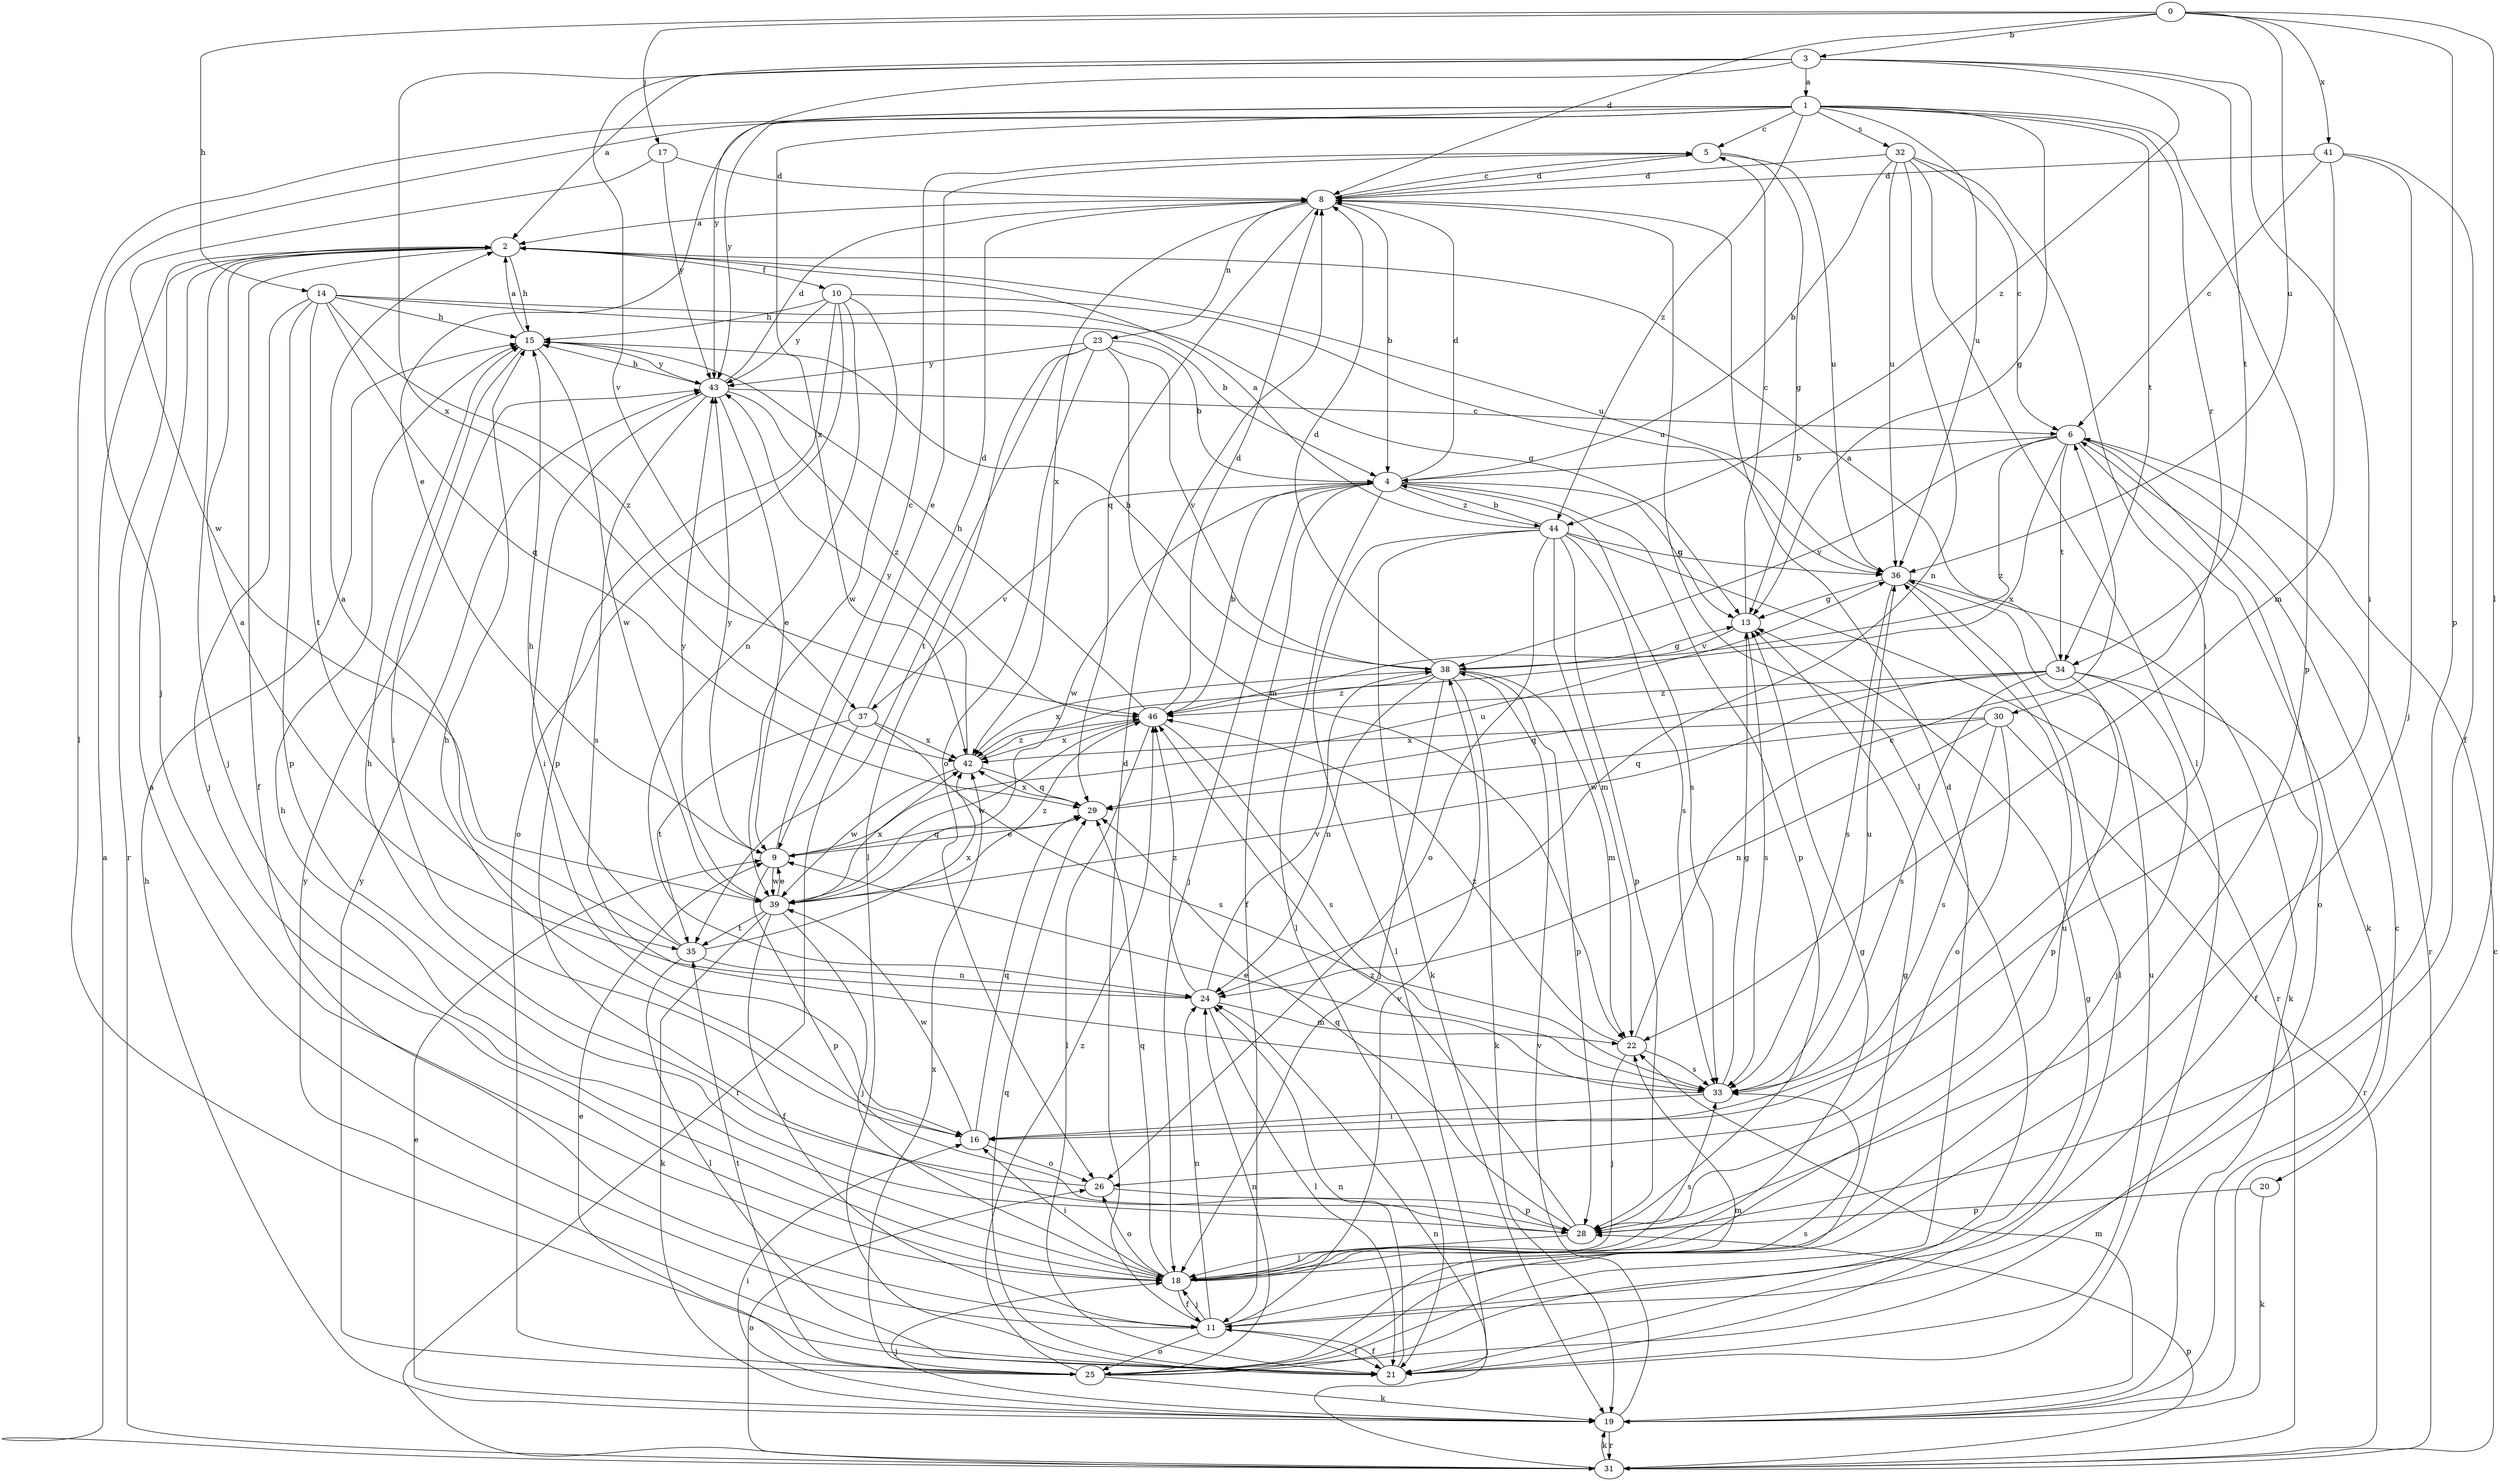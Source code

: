 strict digraph  {
0;
1;
2;
3;
4;
5;
6;
8;
9;
10;
11;
13;
14;
15;
16;
17;
18;
19;
20;
21;
22;
23;
24;
25;
26;
28;
29;
30;
31;
32;
33;
34;
35;
36;
37;
38;
39;
41;
42;
43;
44;
46;
0 -> 3  [label=b];
0 -> 8  [label=d];
0 -> 14  [label=h];
0 -> 17  [label=j];
0 -> 20  [label=l];
0 -> 28  [label=p];
0 -> 36  [label=u];
0 -> 41  [label=x];
1 -> 5  [label=c];
1 -> 9  [label=e];
1 -> 13  [label=g];
1 -> 18  [label=j];
1 -> 21  [label=l];
1 -> 28  [label=p];
1 -> 30  [label=r];
1 -> 32  [label=s];
1 -> 34  [label=t];
1 -> 36  [label=u];
1 -> 42  [label=x];
1 -> 43  [label=y];
1 -> 44  [label=z];
2 -> 10  [label=f];
2 -> 11  [label=f];
2 -> 15  [label=h];
2 -> 18  [label=j];
2 -> 31  [label=r];
2 -> 36  [label=u];
3 -> 1  [label=a];
3 -> 2  [label=a];
3 -> 16  [label=i];
3 -> 34  [label=t];
3 -> 37  [label=v];
3 -> 42  [label=x];
3 -> 43  [label=y];
3 -> 44  [label=z];
4 -> 8  [label=d];
4 -> 11  [label=f];
4 -> 13  [label=g];
4 -> 18  [label=j];
4 -> 21  [label=l];
4 -> 28  [label=p];
4 -> 33  [label=s];
4 -> 37  [label=v];
4 -> 39  [label=w];
4 -> 44  [label=z];
5 -> 8  [label=d];
5 -> 9  [label=e];
5 -> 13  [label=g];
5 -> 36  [label=u];
6 -> 4  [label=b];
6 -> 19  [label=k];
6 -> 25  [label=o];
6 -> 31  [label=r];
6 -> 34  [label=t];
6 -> 38  [label=v];
6 -> 42  [label=x];
6 -> 46  [label=z];
8 -> 2  [label=a];
8 -> 4  [label=b];
8 -> 5  [label=c];
8 -> 21  [label=l];
8 -> 23  [label=n];
8 -> 29  [label=q];
8 -> 42  [label=x];
9 -> 5  [label=c];
9 -> 28  [label=p];
9 -> 29  [label=q];
9 -> 36  [label=u];
9 -> 39  [label=w];
9 -> 43  [label=y];
10 -> 15  [label=h];
10 -> 24  [label=n];
10 -> 25  [label=o];
10 -> 28  [label=p];
10 -> 36  [label=u];
10 -> 39  [label=w];
10 -> 43  [label=y];
11 -> 2  [label=a];
11 -> 8  [label=d];
11 -> 13  [label=g];
11 -> 18  [label=j];
11 -> 21  [label=l];
11 -> 24  [label=n];
11 -> 25  [label=o];
11 -> 38  [label=v];
13 -> 5  [label=c];
13 -> 33  [label=s];
13 -> 38  [label=v];
14 -> 4  [label=b];
14 -> 13  [label=g];
14 -> 15  [label=h];
14 -> 18  [label=j];
14 -> 28  [label=p];
14 -> 29  [label=q];
14 -> 35  [label=t];
14 -> 46  [label=z];
15 -> 2  [label=a];
15 -> 16  [label=i];
15 -> 39  [label=w];
15 -> 43  [label=y];
16 -> 15  [label=h];
16 -> 26  [label=o];
16 -> 29  [label=q];
16 -> 39  [label=w];
17 -> 8  [label=d];
17 -> 39  [label=w];
17 -> 43  [label=y];
18 -> 11  [label=f];
18 -> 13  [label=g];
18 -> 15  [label=h];
18 -> 16  [label=i];
18 -> 26  [label=o];
18 -> 29  [label=q];
18 -> 33  [label=s];
18 -> 36  [label=u];
19 -> 6  [label=c];
19 -> 9  [label=e];
19 -> 15  [label=h];
19 -> 16  [label=i];
19 -> 18  [label=j];
19 -> 22  [label=m];
19 -> 31  [label=r];
19 -> 38  [label=v];
20 -> 19  [label=k];
20 -> 28  [label=p];
21 -> 11  [label=f];
21 -> 24  [label=n];
21 -> 29  [label=q];
21 -> 36  [label=u];
21 -> 43  [label=y];
22 -> 6  [label=c];
22 -> 18  [label=j];
22 -> 33  [label=s];
22 -> 46  [label=z];
23 -> 4  [label=b];
23 -> 21  [label=l];
23 -> 22  [label=m];
23 -> 26  [label=o];
23 -> 35  [label=t];
23 -> 38  [label=v];
23 -> 43  [label=y];
24 -> 2  [label=a];
24 -> 21  [label=l];
24 -> 22  [label=m];
24 -> 38  [label=v];
24 -> 46  [label=z];
25 -> 8  [label=d];
25 -> 9  [label=e];
25 -> 13  [label=g];
25 -> 19  [label=k];
25 -> 22  [label=m];
25 -> 24  [label=n];
25 -> 33  [label=s];
25 -> 35  [label=t];
25 -> 42  [label=x];
25 -> 43  [label=y];
25 -> 46  [label=z];
26 -> 15  [label=h];
26 -> 28  [label=p];
28 -> 18  [label=j];
28 -> 29  [label=q];
28 -> 46  [label=z];
29 -> 9  [label=e];
29 -> 42  [label=x];
30 -> 24  [label=n];
30 -> 26  [label=o];
30 -> 29  [label=q];
30 -> 31  [label=r];
30 -> 33  [label=s];
30 -> 42  [label=x];
31 -> 2  [label=a];
31 -> 6  [label=c];
31 -> 19  [label=k];
31 -> 24  [label=n];
31 -> 26  [label=o];
31 -> 28  [label=p];
32 -> 4  [label=b];
32 -> 6  [label=c];
32 -> 8  [label=d];
32 -> 16  [label=i];
32 -> 21  [label=l];
32 -> 24  [label=n];
32 -> 36  [label=u];
33 -> 9  [label=e];
33 -> 13  [label=g];
33 -> 16  [label=i];
33 -> 36  [label=u];
34 -> 2  [label=a];
34 -> 11  [label=f];
34 -> 18  [label=j];
34 -> 28  [label=p];
34 -> 29  [label=q];
34 -> 33  [label=s];
34 -> 39  [label=w];
34 -> 46  [label=z];
35 -> 2  [label=a];
35 -> 15  [label=h];
35 -> 21  [label=l];
35 -> 24  [label=n];
35 -> 42  [label=x];
36 -> 13  [label=g];
36 -> 19  [label=k];
36 -> 21  [label=l];
36 -> 33  [label=s];
37 -> 8  [label=d];
37 -> 31  [label=r];
37 -> 33  [label=s];
37 -> 35  [label=t];
37 -> 42  [label=x];
38 -> 8  [label=d];
38 -> 13  [label=g];
38 -> 15  [label=h];
38 -> 18  [label=j];
38 -> 19  [label=k];
38 -> 22  [label=m];
38 -> 24  [label=n];
38 -> 28  [label=p];
38 -> 42  [label=x];
38 -> 46  [label=z];
39 -> 9  [label=e];
39 -> 11  [label=f];
39 -> 18  [label=j];
39 -> 19  [label=k];
39 -> 35  [label=t];
39 -> 42  [label=x];
39 -> 43  [label=y];
39 -> 46  [label=z];
41 -> 6  [label=c];
41 -> 8  [label=d];
41 -> 11  [label=f];
41 -> 18  [label=j];
41 -> 22  [label=m];
42 -> 29  [label=q];
42 -> 39  [label=w];
42 -> 43  [label=y];
42 -> 46  [label=z];
43 -> 6  [label=c];
43 -> 8  [label=d];
43 -> 9  [label=e];
43 -> 15  [label=h];
43 -> 16  [label=i];
43 -> 33  [label=s];
43 -> 46  [label=z];
44 -> 2  [label=a];
44 -> 4  [label=b];
44 -> 19  [label=k];
44 -> 21  [label=l];
44 -> 22  [label=m];
44 -> 26  [label=o];
44 -> 28  [label=p];
44 -> 31  [label=r];
44 -> 33  [label=s];
44 -> 36  [label=u];
46 -> 4  [label=b];
46 -> 8  [label=d];
46 -> 15  [label=h];
46 -> 21  [label=l];
46 -> 33  [label=s];
46 -> 39  [label=w];
46 -> 42  [label=x];
}
